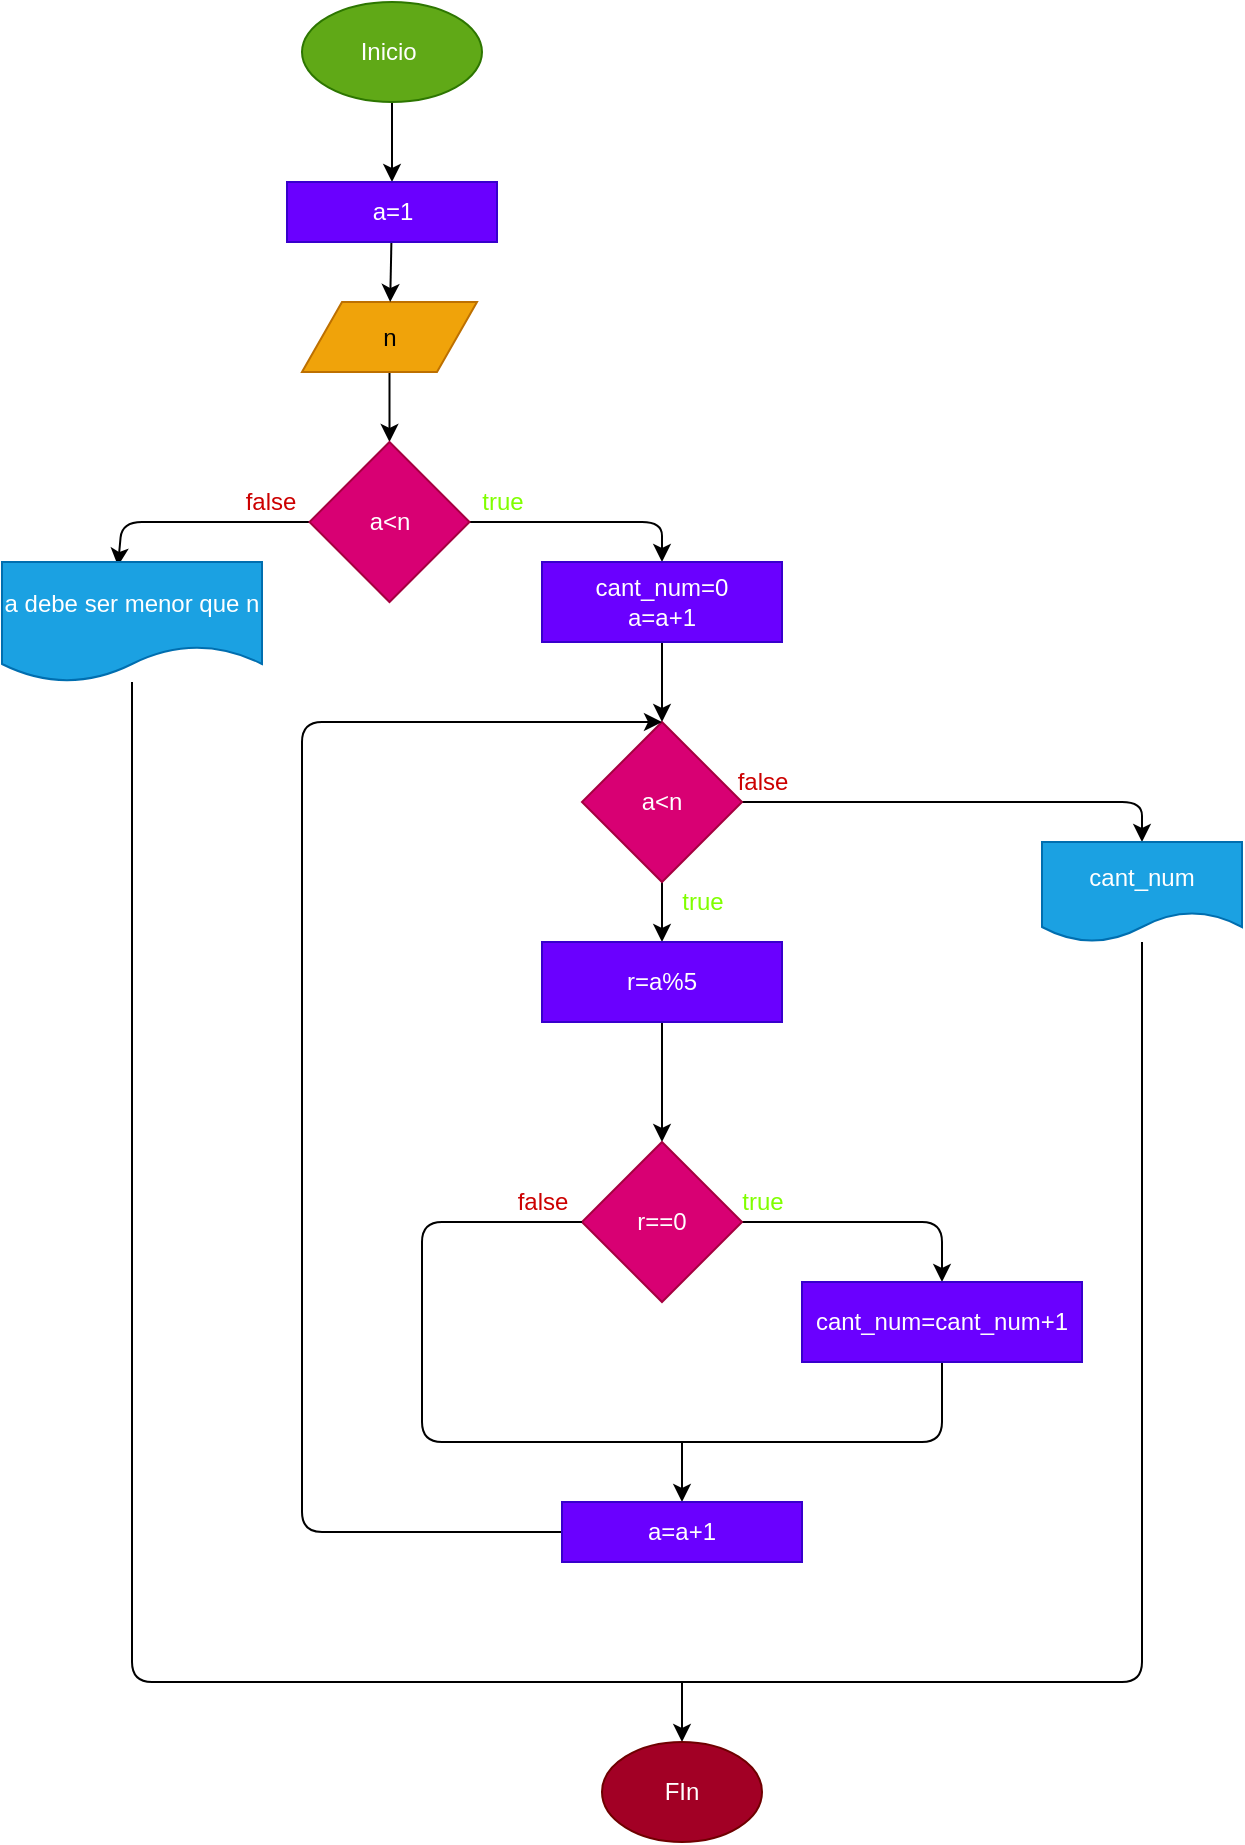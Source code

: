 <mxfile>
    <diagram id="eTxhQL4APrP4sMiMMDUl" name="Página-1">
        <mxGraphModel dx="684" dy="431" grid="1" gridSize="10" guides="1" tooltips="1" connect="1" arrows="1" fold="1" page="1" pageScale="1" pageWidth="827" pageHeight="1169" math="0" shadow="0">
            <root>
                <mxCell id="0"/>
                <mxCell id="1" parent="0"/>
                <mxCell id="8" value="" style="edgeStyle=none;html=1;" edge="1" parent="1" source="3" target="7">
                    <mxGeometry relative="1" as="geometry"/>
                </mxCell>
                <mxCell id="3" value="Inicio&amp;nbsp;" style="ellipse;whiteSpace=wrap;html=1;fillColor=#60a917;fontColor=#ffffff;strokeColor=#2D7600;" vertex="1" parent="1">
                    <mxGeometry x="280" y="40" width="90" height="50" as="geometry"/>
                </mxCell>
                <mxCell id="11" value="" style="edgeStyle=none;html=1;" edge="1" parent="1" source="4" target="10">
                    <mxGeometry relative="1" as="geometry"/>
                </mxCell>
                <mxCell id="4" value="n" style="shape=parallelogram;perimeter=parallelogramPerimeter;whiteSpace=wrap;html=1;fixedSize=1;fillColor=#f0a30a;strokeColor=#BD7000;fontColor=#000000;" vertex="1" parent="1">
                    <mxGeometry x="280" y="190" width="87.5" height="35" as="geometry"/>
                </mxCell>
                <mxCell id="9" style="edgeStyle=none;html=1;" edge="1" parent="1" source="7" target="4">
                    <mxGeometry relative="1" as="geometry"/>
                </mxCell>
                <mxCell id="7" value="a=1" style="whiteSpace=wrap;html=1;fillColor=#6a00ff;strokeColor=#3700CC;fontColor=#ffffff;" vertex="1" parent="1">
                    <mxGeometry x="272.5" y="130" width="105" height="30" as="geometry"/>
                </mxCell>
                <mxCell id="13" style="edgeStyle=none;html=1;startArrow=none;startFill=0;entryX=0.446;entryY=0.033;entryDx=0;entryDy=0;entryPerimeter=0;" edge="1" parent="1" source="10" target="12">
                    <mxGeometry relative="1" as="geometry">
                        <mxPoint x="190" y="330" as="targetPoint"/>
                        <Array as="points">
                            <mxPoint x="190" y="300"/>
                        </Array>
                    </mxGeometry>
                </mxCell>
                <mxCell id="15" style="edgeStyle=none;html=1;startArrow=none;startFill=0;" edge="1" parent="1" source="10" target="14">
                    <mxGeometry relative="1" as="geometry">
                        <Array as="points">
                            <mxPoint x="460" y="300"/>
                        </Array>
                    </mxGeometry>
                </mxCell>
                <mxCell id="10" value="a&amp;lt;n" style="rhombus;whiteSpace=wrap;html=1;fillColor=#d80073;strokeColor=#A50040;fontColor=#ffffff;" vertex="1" parent="1">
                    <mxGeometry x="283.75" y="260" width="80" height="80" as="geometry"/>
                </mxCell>
                <mxCell id="12" value="a debe ser menor que n" style="shape=document;whiteSpace=wrap;html=1;boundedLbl=1;fillColor=#1ba1e2;fontColor=#ffffff;strokeColor=#006EAF;" vertex="1" parent="1">
                    <mxGeometry x="130" y="320" width="130" height="60" as="geometry"/>
                </mxCell>
                <mxCell id="17" value="" style="edgeStyle=none;html=1;startArrow=none;startFill=0;" edge="1" parent="1" source="14" target="16">
                    <mxGeometry relative="1" as="geometry"/>
                </mxCell>
                <mxCell id="14" value="cant_num=0&lt;br&gt;a=a+1" style="whiteSpace=wrap;html=1;fillColor=#6a00ff;fontColor=#ffffff;strokeColor=#3700CC;" vertex="1" parent="1">
                    <mxGeometry x="400" y="320" width="120" height="40" as="geometry"/>
                </mxCell>
                <mxCell id="20" value="" style="edgeStyle=none;html=1;startArrow=none;startFill=0;" edge="1" parent="1" source="16" target="19">
                    <mxGeometry relative="1" as="geometry"/>
                </mxCell>
                <mxCell id="30" style="edgeStyle=none;html=1;startArrow=none;startFill=0;endArrow=classic;endFill=1;" edge="1" parent="1" source="16" target="29">
                    <mxGeometry relative="1" as="geometry">
                        <Array as="points">
                            <mxPoint x="700" y="440"/>
                        </Array>
                    </mxGeometry>
                </mxCell>
                <mxCell id="16" value="a&amp;lt;n" style="rhombus;whiteSpace=wrap;html=1;fillColor=#d80073;strokeColor=#A50040;fontColor=#ffffff;" vertex="1" parent="1">
                    <mxGeometry x="420" y="400" width="80" height="80" as="geometry"/>
                </mxCell>
                <mxCell id="22" value="" style="edgeStyle=none;html=1;startArrow=none;startFill=0;" edge="1" parent="1" source="19" target="21">
                    <mxGeometry relative="1" as="geometry"/>
                </mxCell>
                <mxCell id="19" value="r=a%5" style="whiteSpace=wrap;html=1;fillColor=#6a00ff;strokeColor=#3700CC;fontColor=#ffffff;" vertex="1" parent="1">
                    <mxGeometry x="400" y="510" width="120" height="40" as="geometry"/>
                </mxCell>
                <mxCell id="24" style="edgeStyle=none;html=1;startArrow=none;startFill=0;" edge="1" parent="1" source="21" target="23">
                    <mxGeometry relative="1" as="geometry">
                        <Array as="points">
                            <mxPoint x="600" y="650"/>
                        </Array>
                    </mxGeometry>
                </mxCell>
                <mxCell id="21" value="r==0" style="rhombus;whiteSpace=wrap;html=1;fillColor=#d80073;strokeColor=#A50040;fontColor=#ffffff;" vertex="1" parent="1">
                    <mxGeometry x="420" y="610" width="80" height="80" as="geometry"/>
                </mxCell>
                <mxCell id="26" style="edgeStyle=none;html=1;entryX=0;entryY=0.5;entryDx=0;entryDy=0;startArrow=none;startFill=0;endArrow=none;endFill=0;" edge="1" parent="1" source="23" target="21">
                    <mxGeometry relative="1" as="geometry">
                        <Array as="points">
                            <mxPoint x="600" y="760"/>
                            <mxPoint x="450" y="760"/>
                            <mxPoint x="340" y="760"/>
                            <mxPoint x="340" y="650"/>
                        </Array>
                    </mxGeometry>
                </mxCell>
                <mxCell id="23" value="cant_num=cant_num+1" style="whiteSpace=wrap;html=1;fillColor=#6a00ff;fontColor=#ffffff;strokeColor=#3700CC;" vertex="1" parent="1">
                    <mxGeometry x="530" y="680" width="140" height="40" as="geometry"/>
                </mxCell>
                <mxCell id="27" style="edgeStyle=none;html=1;startArrow=classic;startFill=1;endArrow=none;endFill=0;" edge="1" parent="1" source="25">
                    <mxGeometry relative="1" as="geometry">
                        <mxPoint x="470" y="760" as="targetPoint"/>
                    </mxGeometry>
                </mxCell>
                <mxCell id="28" style="edgeStyle=none;html=1;entryX=0.5;entryY=0;entryDx=0;entryDy=0;startArrow=none;startFill=0;endArrow=classic;endFill=1;" edge="1" parent="1" source="25" target="16">
                    <mxGeometry relative="1" as="geometry">
                        <Array as="points">
                            <mxPoint x="280" y="805"/>
                            <mxPoint x="280" y="680"/>
                            <mxPoint x="280" y="400"/>
                        </Array>
                    </mxGeometry>
                </mxCell>
                <mxCell id="25" value="a=a+1" style="whiteSpace=wrap;html=1;fillColor=#6a00ff;fontColor=#ffffff;strokeColor=#3700CC;" vertex="1" parent="1">
                    <mxGeometry x="410" y="790" width="120" height="30" as="geometry"/>
                </mxCell>
                <mxCell id="31" style="edgeStyle=none;html=1;startArrow=none;startFill=0;endArrow=none;endFill=0;" edge="1" parent="1" source="29" target="12">
                    <mxGeometry relative="1" as="geometry">
                        <Array as="points">
                            <mxPoint x="700" y="880"/>
                            <mxPoint x="460" y="880"/>
                            <mxPoint x="195" y="880"/>
                        </Array>
                    </mxGeometry>
                </mxCell>
                <mxCell id="29" value="cant_num" style="shape=document;whiteSpace=wrap;html=1;boundedLbl=1;fillColor=#1ba1e2;fontColor=#ffffff;strokeColor=#006EAF;" vertex="1" parent="1">
                    <mxGeometry x="650" y="460" width="100" height="50" as="geometry"/>
                </mxCell>
                <mxCell id="33" style="edgeStyle=none;html=1;startArrow=classic;startFill=1;endArrow=none;endFill=0;" edge="1" parent="1" source="32">
                    <mxGeometry relative="1" as="geometry">
                        <mxPoint x="470" y="880.0" as="targetPoint"/>
                    </mxGeometry>
                </mxCell>
                <mxCell id="32" value="FIn" style="ellipse;whiteSpace=wrap;html=1;fillColor=#a20025;fontColor=#ffffff;strokeColor=#6F0000;" vertex="1" parent="1">
                    <mxGeometry x="430" y="910" width="80" height="50" as="geometry"/>
                </mxCell>
                <mxCell id="34" value="true" style="text;html=1;align=center;verticalAlign=middle;resizable=0;points=[];autosize=1;strokeColor=none;fillColor=none;fontColor=#80FF00;" vertex="1" parent="1">
                    <mxGeometry x="360" y="280" width="40" height="20" as="geometry"/>
                </mxCell>
                <mxCell id="35" value="true" style="text;html=1;align=center;verticalAlign=middle;resizable=0;points=[];autosize=1;strokeColor=none;fillColor=none;fontColor=#80FF00;" vertex="1" parent="1">
                    <mxGeometry x="460" y="480" width="40" height="20" as="geometry"/>
                </mxCell>
                <mxCell id="36" value="true" style="text;html=1;align=center;verticalAlign=middle;resizable=0;points=[];autosize=1;strokeColor=none;fillColor=none;fontColor=#80FF00;" vertex="1" parent="1">
                    <mxGeometry x="490" y="630" width="40" height="20" as="geometry"/>
                </mxCell>
                <mxCell id="37" value="false" style="text;html=1;align=center;verticalAlign=middle;resizable=0;points=[];autosize=1;strokeColor=none;fillColor=none;fontColor=#CC0000;" vertex="1" parent="1">
                    <mxGeometry x="243.75" y="280" width="40" height="20" as="geometry"/>
                </mxCell>
                <mxCell id="38" value="false" style="text;html=1;align=center;verticalAlign=middle;resizable=0;points=[];autosize=1;strokeColor=none;fillColor=none;fontColor=#CC0000;" vertex="1" parent="1">
                    <mxGeometry x="490" y="420" width="40" height="20" as="geometry"/>
                </mxCell>
                <mxCell id="39" value="false" style="text;html=1;align=center;verticalAlign=middle;resizable=0;points=[];autosize=1;strokeColor=none;fillColor=none;fontColor=#CC0000;" vertex="1" parent="1">
                    <mxGeometry x="380" y="630" width="40" height="20" as="geometry"/>
                </mxCell>
            </root>
        </mxGraphModel>
    </diagram>
</mxfile>